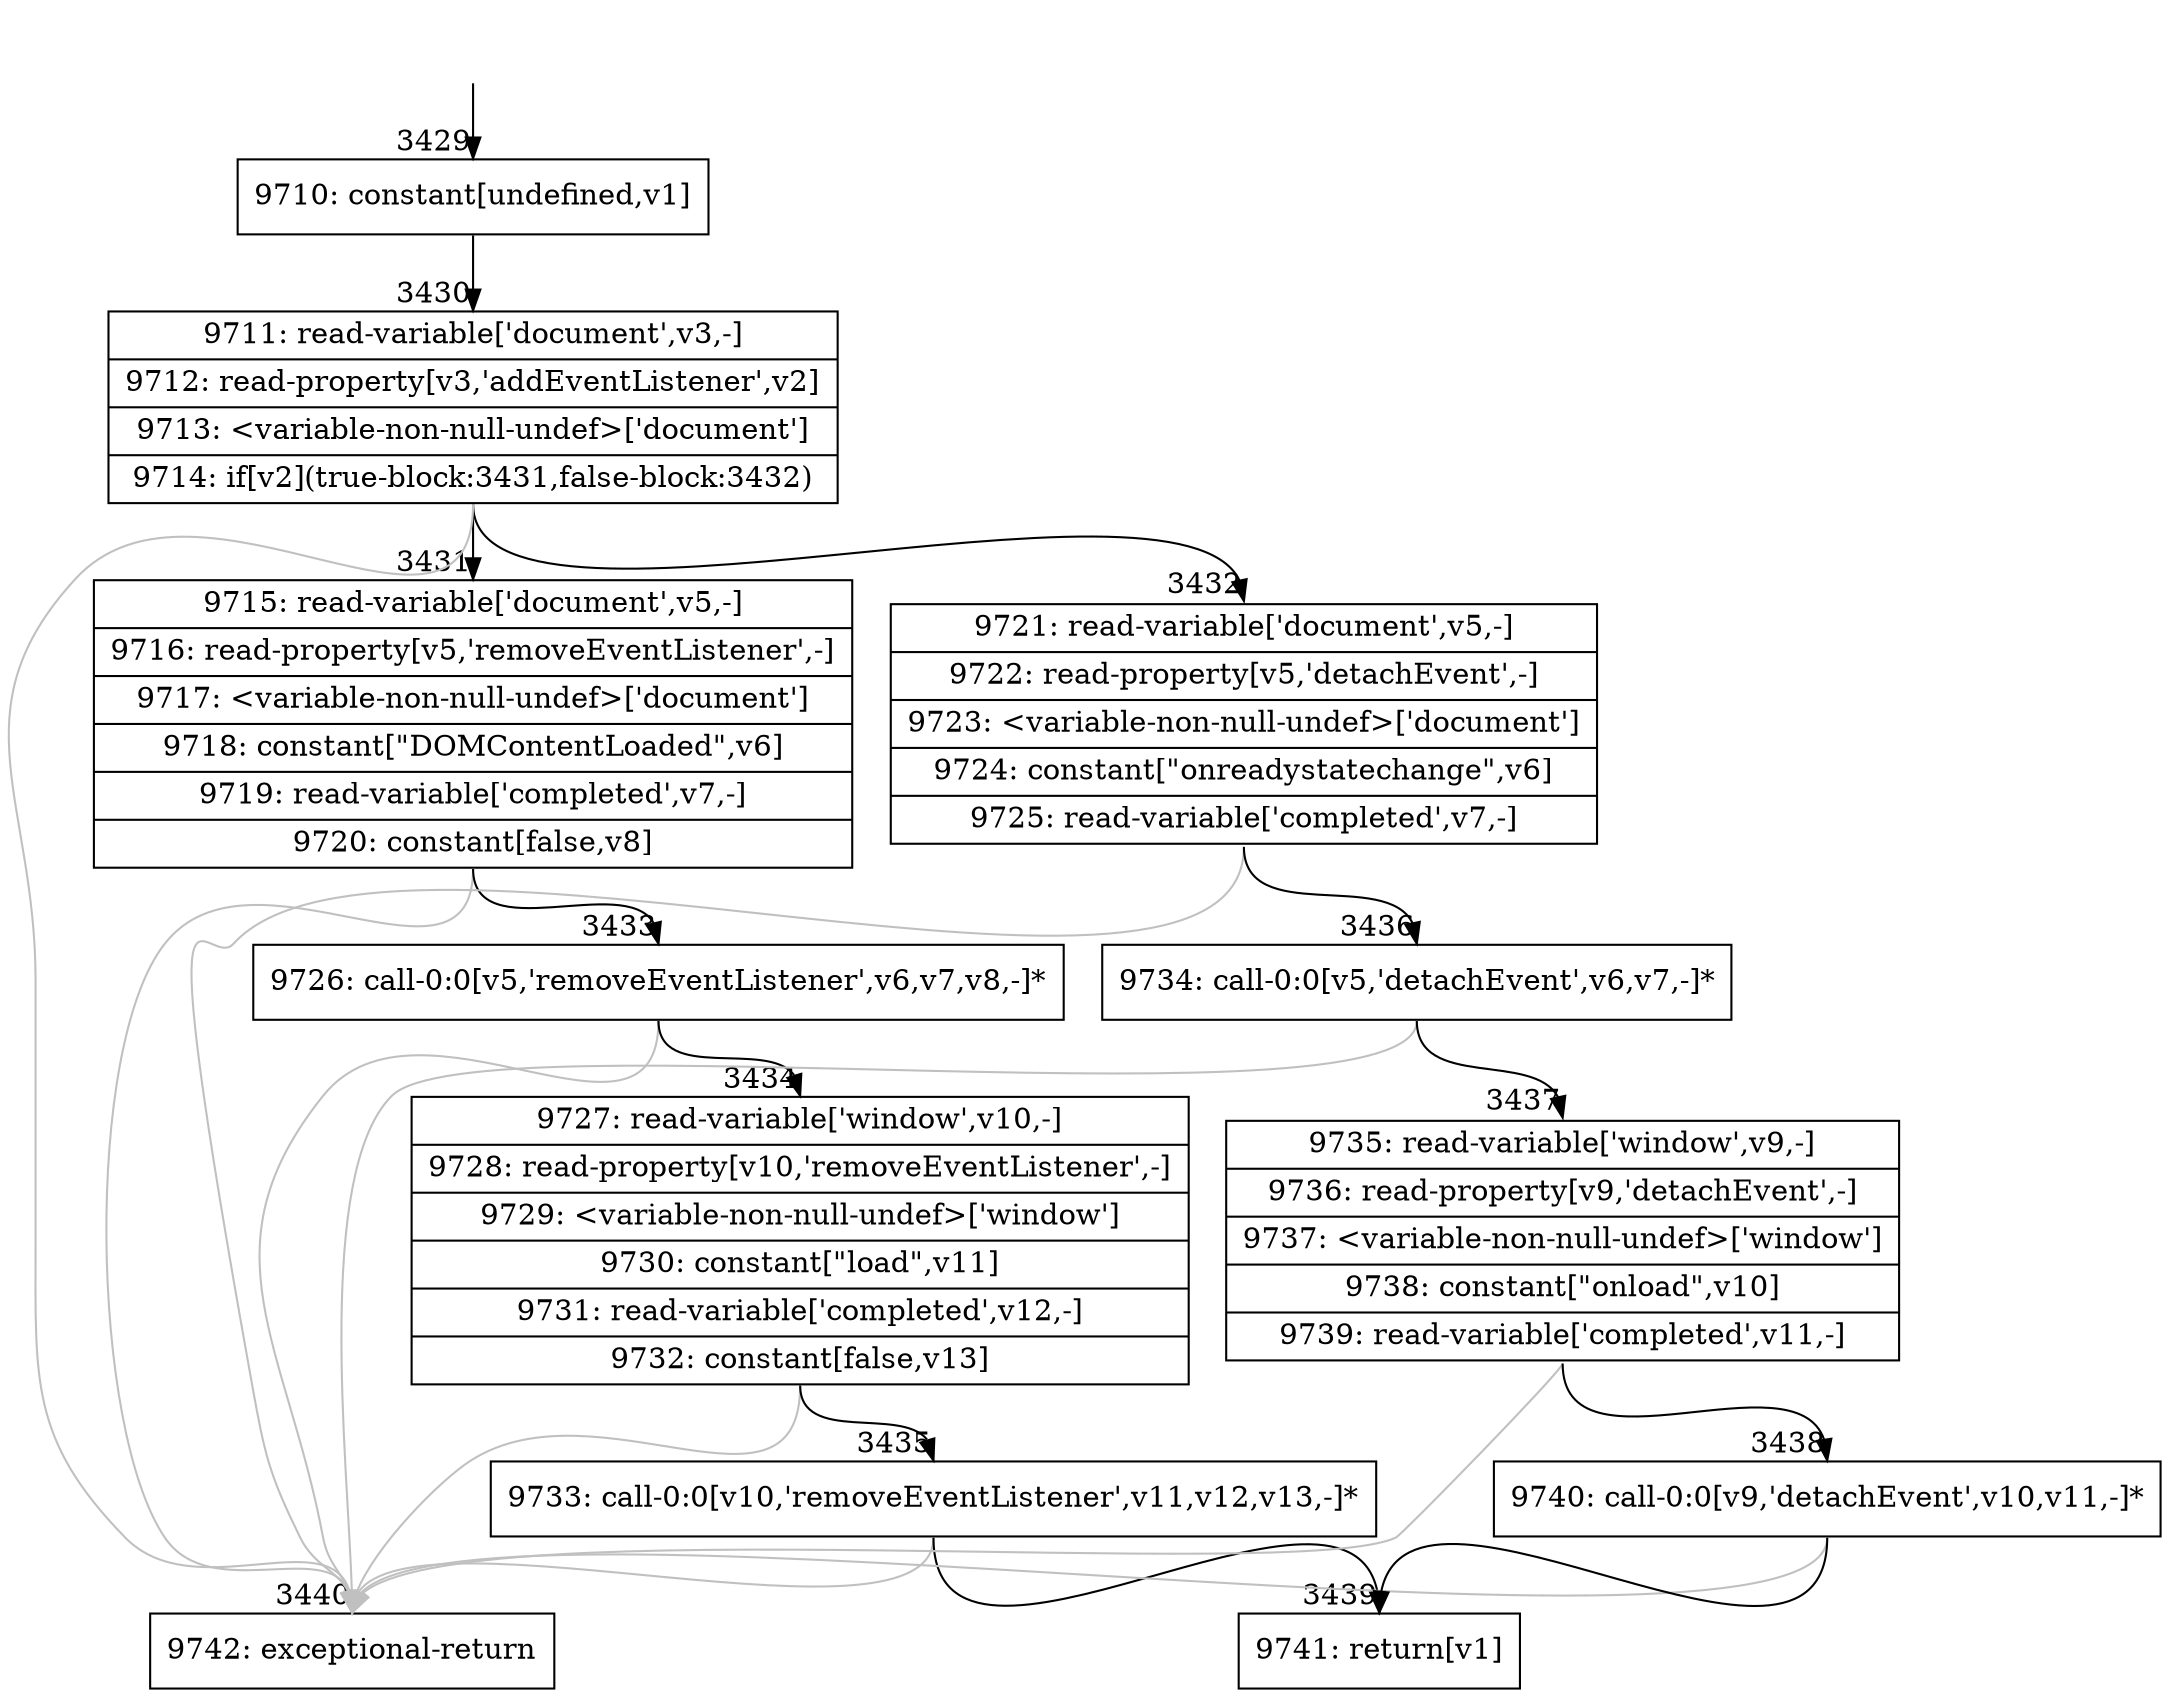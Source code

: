 digraph {
rankdir="TD"
BB_entry234[shape=none,label=""];
BB_entry234 -> BB3429 [tailport=s, headport=n, headlabel="    3429"]
BB3429 [shape=record label="{9710: constant[undefined,v1]}" ] 
BB3429 -> BB3430 [tailport=s, headport=n, headlabel="      3430"]
BB3430 [shape=record label="{9711: read-variable['document',v3,-]|9712: read-property[v3,'addEventListener',v2]|9713: \<variable-non-null-undef\>['document']|9714: if[v2](true-block:3431,false-block:3432)}" ] 
BB3430 -> BB3431 [tailport=s, headport=n, headlabel="      3431"]
BB3430 -> BB3432 [tailport=s, headport=n, headlabel="      3432"]
BB3430 -> BB3440 [tailport=s, headport=n, color=gray, headlabel="      3440"]
BB3431 [shape=record label="{9715: read-variable['document',v5,-]|9716: read-property[v5,'removeEventListener',-]|9717: \<variable-non-null-undef\>['document']|9718: constant[\"DOMContentLoaded\",v6]|9719: read-variable['completed',v7,-]|9720: constant[false,v8]}" ] 
BB3431 -> BB3433 [tailport=s, headport=n, headlabel="      3433"]
BB3431 -> BB3440 [tailport=s, headport=n, color=gray]
BB3432 [shape=record label="{9721: read-variable['document',v5,-]|9722: read-property[v5,'detachEvent',-]|9723: \<variable-non-null-undef\>['document']|9724: constant[\"onreadystatechange\",v6]|9725: read-variable['completed',v7,-]}" ] 
BB3432 -> BB3436 [tailport=s, headport=n, headlabel="      3436"]
BB3432 -> BB3440 [tailport=s, headport=n, color=gray]
BB3433 [shape=record label="{9726: call-0:0[v5,'removeEventListener',v6,v7,v8,-]*}" ] 
BB3433 -> BB3434 [tailport=s, headport=n, headlabel="      3434"]
BB3433 -> BB3440 [tailport=s, headport=n, color=gray]
BB3434 [shape=record label="{9727: read-variable['window',v10,-]|9728: read-property[v10,'removeEventListener',-]|9729: \<variable-non-null-undef\>['window']|9730: constant[\"load\",v11]|9731: read-variable['completed',v12,-]|9732: constant[false,v13]}" ] 
BB3434 -> BB3435 [tailport=s, headport=n, headlabel="      3435"]
BB3434 -> BB3440 [tailport=s, headport=n, color=gray]
BB3435 [shape=record label="{9733: call-0:0[v10,'removeEventListener',v11,v12,v13,-]*}" ] 
BB3435 -> BB3439 [tailport=s, headport=n, headlabel="      3439"]
BB3435 -> BB3440 [tailport=s, headport=n, color=gray]
BB3436 [shape=record label="{9734: call-0:0[v5,'detachEvent',v6,v7,-]*}" ] 
BB3436 -> BB3437 [tailport=s, headport=n, headlabel="      3437"]
BB3436 -> BB3440 [tailport=s, headport=n, color=gray]
BB3437 [shape=record label="{9735: read-variable['window',v9,-]|9736: read-property[v9,'detachEvent',-]|9737: \<variable-non-null-undef\>['window']|9738: constant[\"onload\",v10]|9739: read-variable['completed',v11,-]}" ] 
BB3437 -> BB3438 [tailport=s, headport=n, headlabel="      3438"]
BB3437 -> BB3440 [tailport=s, headport=n, color=gray]
BB3438 [shape=record label="{9740: call-0:0[v9,'detachEvent',v10,v11,-]*}" ] 
BB3438 -> BB3439 [tailport=s, headport=n]
BB3438 -> BB3440 [tailport=s, headport=n, color=gray]
BB3439 [shape=record label="{9741: return[v1]}" ] 
BB3440 [shape=record label="{9742: exceptional-return}" ] 
}
